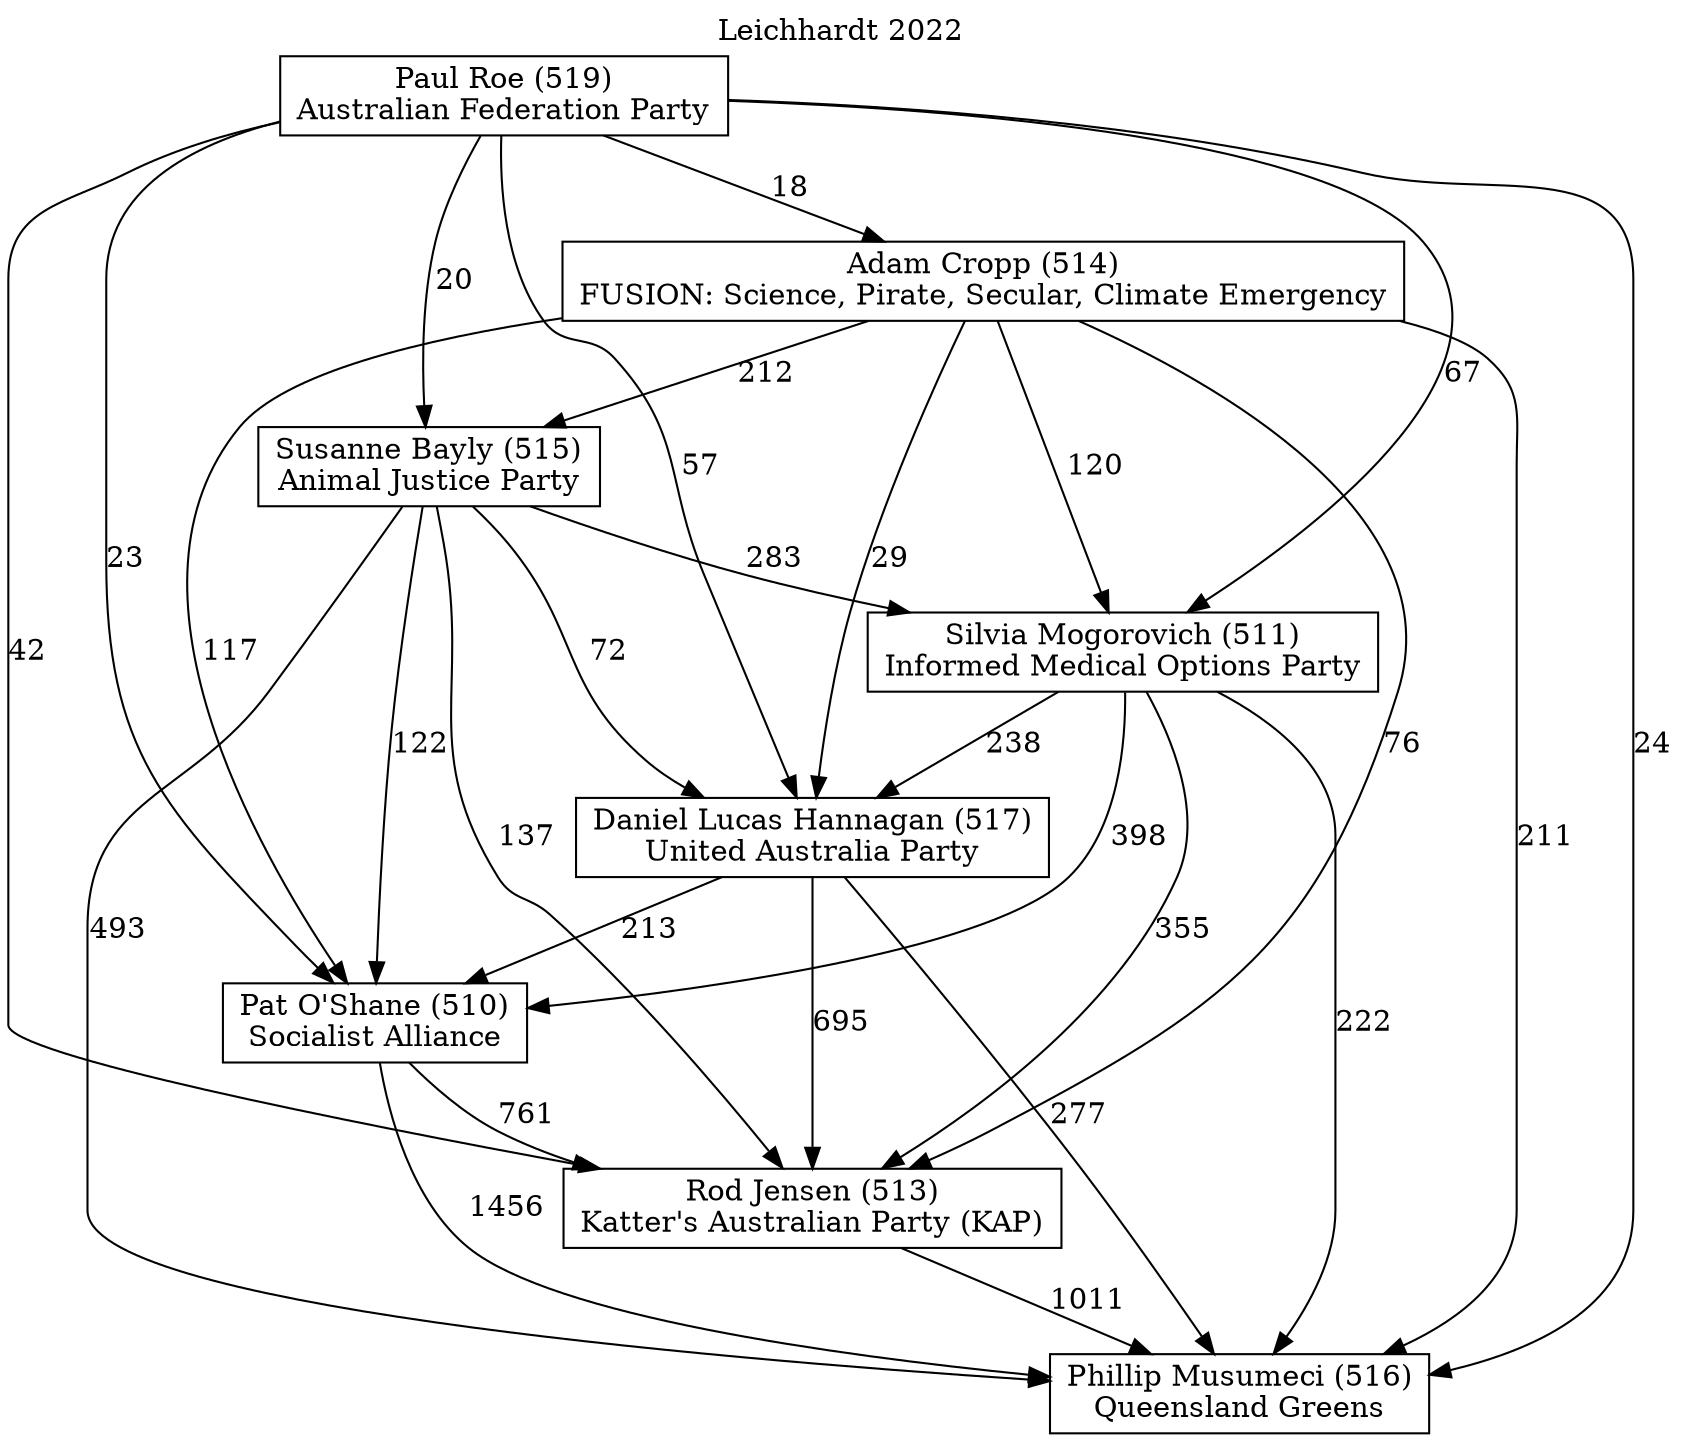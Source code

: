 // House preference flow
digraph "Phillip Musumeci (516)_Leichhardt_2022" {
	graph [label="Leichhardt 2022" labelloc=t mclimit=10]
	node [shape=box]
	"Rod Jensen (513)" [label="Rod Jensen (513)
Katter's Australian Party (KAP)"]
	"Phillip Musumeci (516)" [label="Phillip Musumeci (516)
Queensland Greens"]
	"Pat O'Shane (510)" [label="Pat O'Shane (510)
Socialist Alliance"]
	"Susanne Bayly (515)" [label="Susanne Bayly (515)
Animal Justice Party"]
	"Silvia Mogorovich (511)" [label="Silvia Mogorovich (511)
Informed Medical Options Party"]
	"Daniel Lucas Hannagan (517)" [label="Daniel Lucas Hannagan (517)
United Australia Party"]
	"Adam Cropp (514)" [label="Adam Cropp (514)
FUSION: Science, Pirate, Secular, Climate Emergency"]
	"Paul Roe (519)" [label="Paul Roe (519)
Australian Federation Party"]
	"Rod Jensen (513)" -> "Phillip Musumeci (516)" [label=1011]
	"Adam Cropp (514)" -> "Silvia Mogorovich (511)" [label=120]
	"Pat O'Shane (510)" -> "Phillip Musumeci (516)" [label=1456]
	"Pat O'Shane (510)" -> "Rod Jensen (513)" [label=761]
	"Paul Roe (519)" -> "Phillip Musumeci (516)" [label=24]
	"Adam Cropp (514)" -> "Susanne Bayly (515)" [label=212]
	"Adam Cropp (514)" -> "Rod Jensen (513)" [label=76]
	"Paul Roe (519)" -> "Silvia Mogorovich (511)" [label=67]
	"Susanne Bayly (515)" -> "Pat O'Shane (510)" [label=122]
	"Silvia Mogorovich (511)" -> "Phillip Musumeci (516)" [label=222]
	"Adam Cropp (514)" -> "Phillip Musumeci (516)" [label=211]
	"Adam Cropp (514)" -> "Daniel Lucas Hannagan (517)" [label=29]
	"Paul Roe (519)" -> "Susanne Bayly (515)" [label=20]
	"Daniel Lucas Hannagan (517)" -> "Rod Jensen (513)" [label=695]
	"Susanne Bayly (515)" -> "Phillip Musumeci (516)" [label=493]
	"Paul Roe (519)" -> "Daniel Lucas Hannagan (517)" [label=57]
	"Silvia Mogorovich (511)" -> "Rod Jensen (513)" [label=355]
	"Daniel Lucas Hannagan (517)" -> "Pat O'Shane (510)" [label=213]
	"Susanne Bayly (515)" -> "Silvia Mogorovich (511)" [label=283]
	"Silvia Mogorovich (511)" -> "Daniel Lucas Hannagan (517)" [label=238]
	"Susanne Bayly (515)" -> "Rod Jensen (513)" [label=137]
	"Susanne Bayly (515)" -> "Daniel Lucas Hannagan (517)" [label=72]
	"Paul Roe (519)" -> "Pat O'Shane (510)" [label=23]
	"Adam Cropp (514)" -> "Pat O'Shane (510)" [label=117]
	"Paul Roe (519)" -> "Adam Cropp (514)" [label=18]
	"Silvia Mogorovich (511)" -> "Pat O'Shane (510)" [label=398]
	"Paul Roe (519)" -> "Rod Jensen (513)" [label=42]
	"Daniel Lucas Hannagan (517)" -> "Phillip Musumeci (516)" [label=277]
}
